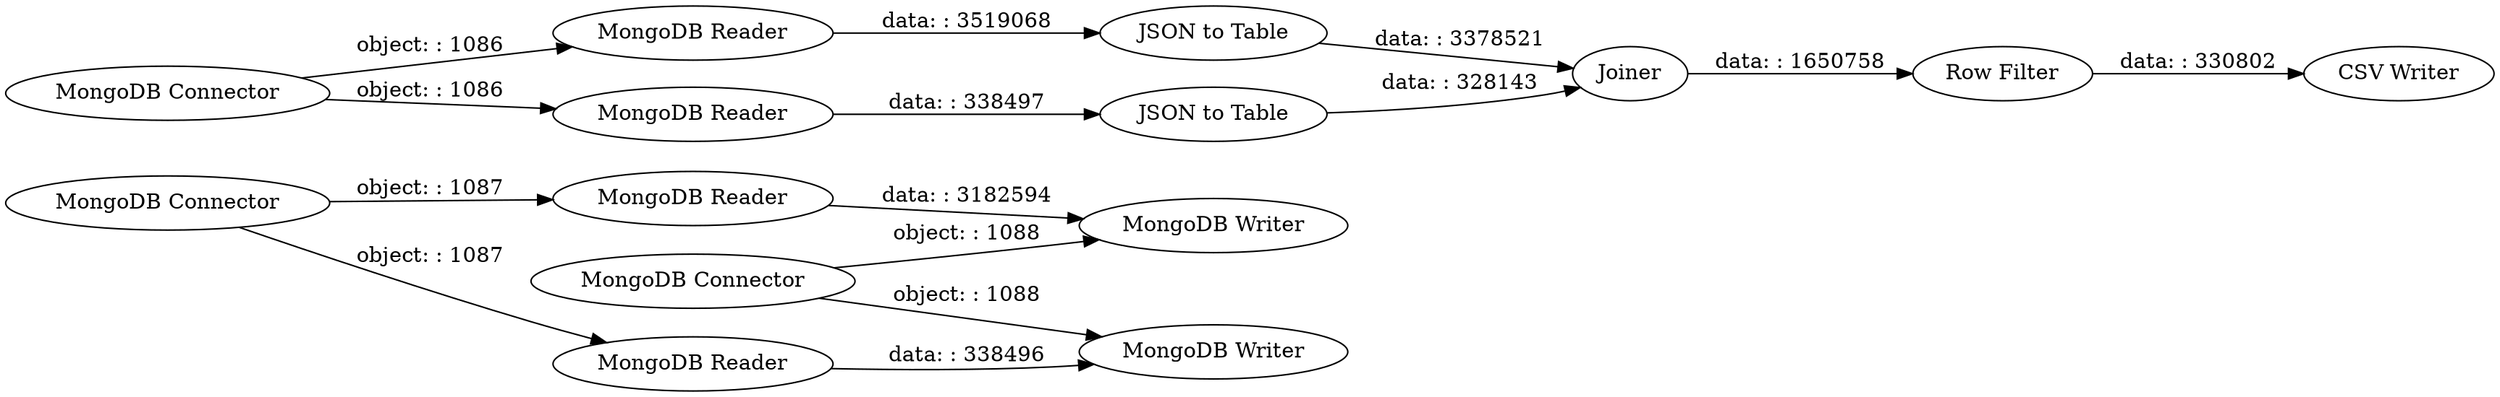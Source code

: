 digraph {
	"2327652188487394125_1" [label="MongoDB Connector"]
	"2327652188487394125_3" [label="MongoDB Reader"]
	"2327652188487394125_12" [label="JSON to Table"]
	"2327652188487394125_8" [label="MongoDB Writer"]
	"2327652188487394125_16" [label="CSV Writer"]
	"2327652188487394125_14" [label=Joiner]
	"2327652188487394125_7" [label="MongoDB Connector"]
	"2327652188487394125_9" [label="MongoDB Connector"]
	"2327652188487394125_2" [label="MongoDB Reader"]
	"2327652188487394125_13" [label="JSON to Table"]
	"2327652188487394125_15" [label="Row Filter"]
	"2327652188487394125_4" [label="MongoDB Writer"]
	"2327652188487394125_10" [label="MongoDB Reader"]
	"2327652188487394125_11" [label="MongoDB Reader"]
	"2327652188487394125_12" -> "2327652188487394125_14" [label="data: : 3378521"]
	"2327652188487394125_2" -> "2327652188487394125_8" [label="data: : 338496"]
	"2327652188487394125_9" -> "2327652188487394125_10" [label="object: : 1086"]
	"2327652188487394125_14" -> "2327652188487394125_15" [label="data: : 1650758"]
	"2327652188487394125_3" -> "2327652188487394125_4" [label="data: : 3182594"]
	"2327652188487394125_11" -> "2327652188487394125_13" [label="data: : 338497"]
	"2327652188487394125_1" -> "2327652188487394125_2" [label="object: : 1087"]
	"2327652188487394125_15" -> "2327652188487394125_16" [label="data: : 330802"]
	"2327652188487394125_7" -> "2327652188487394125_8" [label="object: : 1088"]
	"2327652188487394125_1" -> "2327652188487394125_3" [label="object: : 1087"]
	"2327652188487394125_13" -> "2327652188487394125_14" [label="data: : 328143"]
	"2327652188487394125_9" -> "2327652188487394125_11" [label="object: : 1086"]
	"2327652188487394125_10" -> "2327652188487394125_12" [label="data: : 3519068"]
	"2327652188487394125_7" -> "2327652188487394125_4" [label="object: : 1088"]
	rankdir=LR
}
